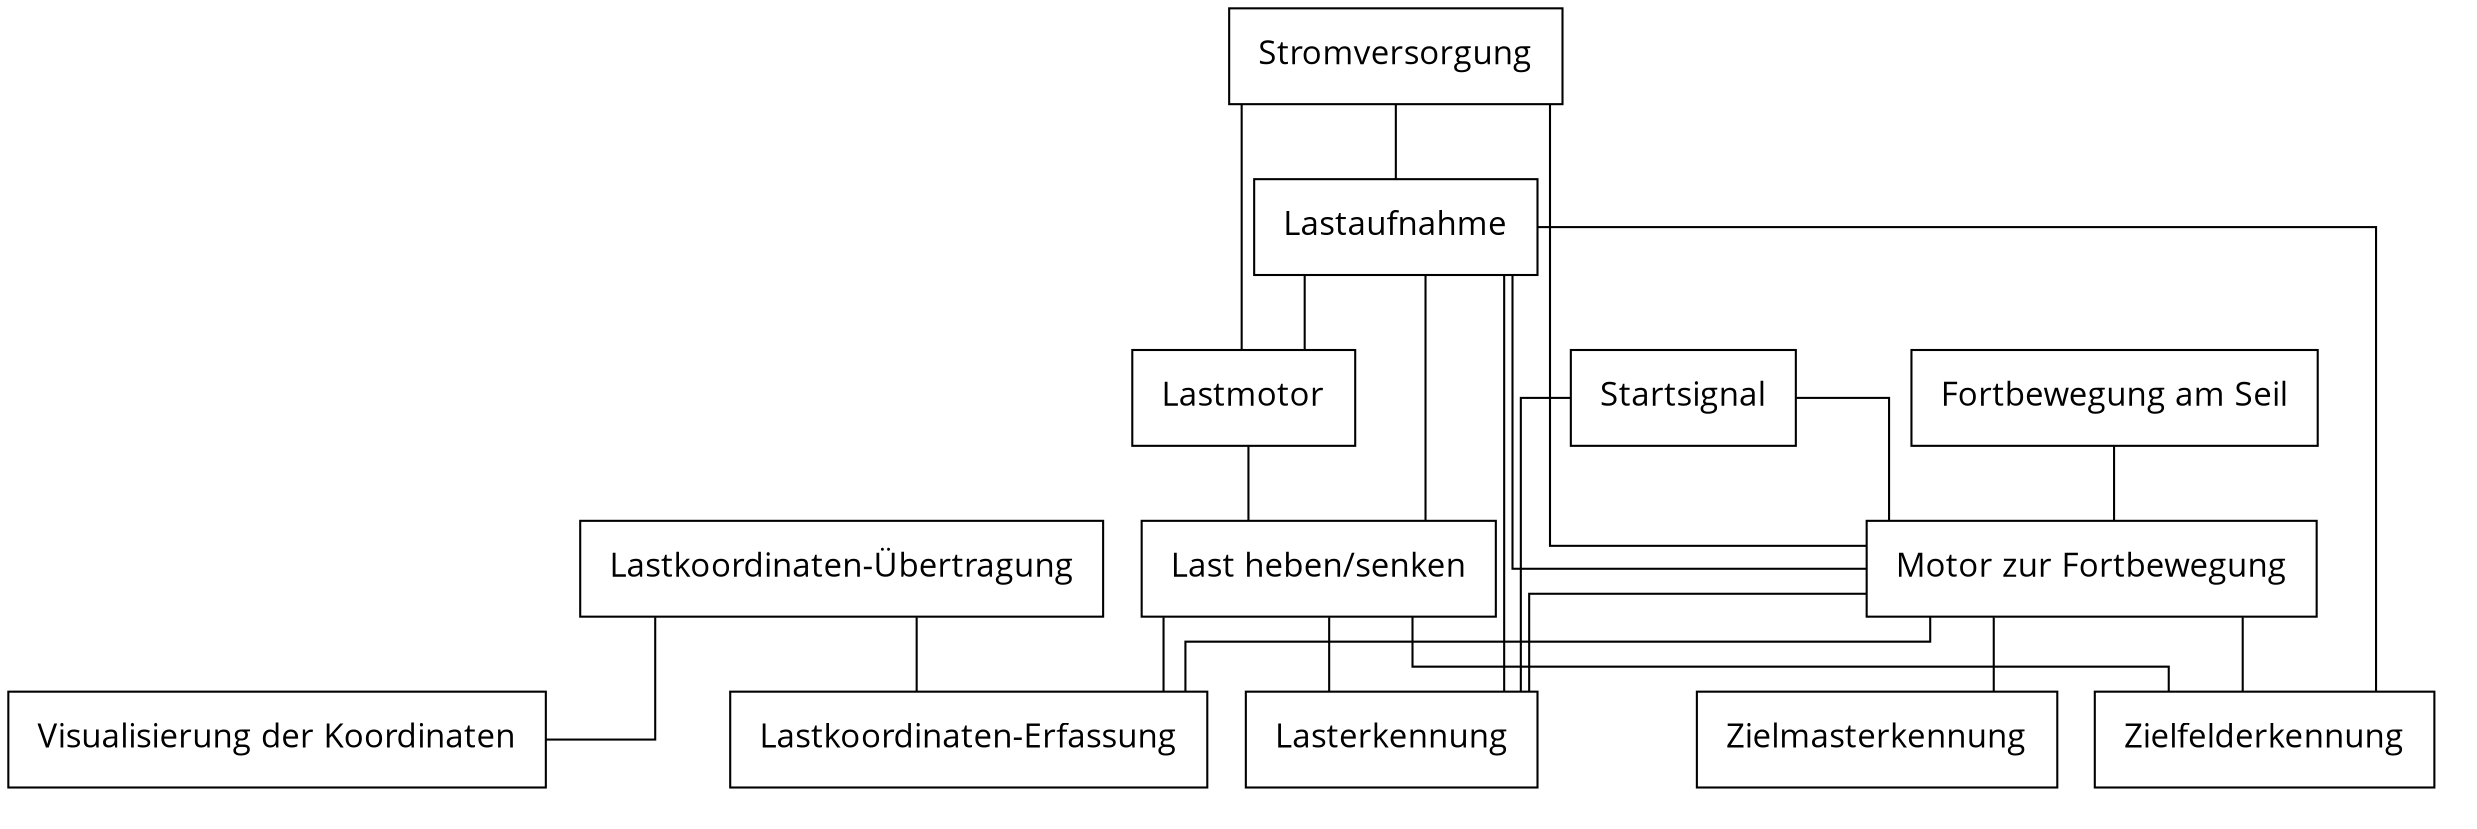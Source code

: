 digraph blockschaltbild {
    rankdir="TB";
    splines="ortho";
    graph [dpi=300];
    node [fontname="Open Sans", fontsize=16, margin=0.2, shape="rectangle"];
    edge [fontname="Open Sans", fontsize=16, arrowhead="none"];

    "Startsignal";
    "Stromversorgung";
    "Visualisierung der Koordinaten";

    subgraph cluster_Last {
        style="invis";
        "Lastaufnahme";
        "Lastmotor";
        "Last heben/senken";
        "Lasterkennung";
        "Lastkoordinaten-Erfassung";
        "Lastkoordinaten-Übertragung";
    }

    subgraph cluster_Ziel {
        style="invis";
        "Zielfelderkennung";
        "Zielmasterkennung";
    }

    subgraph cluster_Fortbewegung {
        style="invis";
        "Fortbewegung am Seil";
        "Motor zur Fortbewegung";
    }

    "Startsignal" -> "Motor zur Fortbewegung";
    "Startsignal" -> "Lasterkennung";

    "Stromversorgung" -> "Lastaufnahme";
    "Stromversorgung" -> "Lastmotor";
    "Stromversorgung" -> "Motor zur Fortbewegung";

    "Lastkoordinaten-Übertragung" -> "Visualisierung der Koordinaten";
    "Lastkoordinaten-Übertragung" -> "Lastkoordinaten-Erfassung";

    "Lastaufnahme" -> "Lastmotor";
    "Lastaufnahme" -> "Last heben/senken";
    "Lastaufnahme" -> "Motor zur Fortbewegung";
    "Lastaufnahme" -> "Lasterkennung";
    "Lastaufnahme" -> "Zielfelderkennung";

    "Lastmotor" -> "Last heben/senken";

    "Last heben/senken" -> "Lasterkennung";
    "Last heben/senken" -> "Zielfelderkennung";
    "Last heben/senken" -> "Lastkoordinaten-Erfassung";

    "Fortbewegung am Seil" -> "Motor zur Fortbewegung";

    "Motor zur Fortbewegung" -> "Lasterkennung";
    "Motor zur Fortbewegung" -> "Zielfelderkennung";
    "Motor zur Fortbewegung" -> "Zielmasterkennung";
    "Motor zur Fortbewegung" -> "Lastkoordinaten-Erfassung";
}
